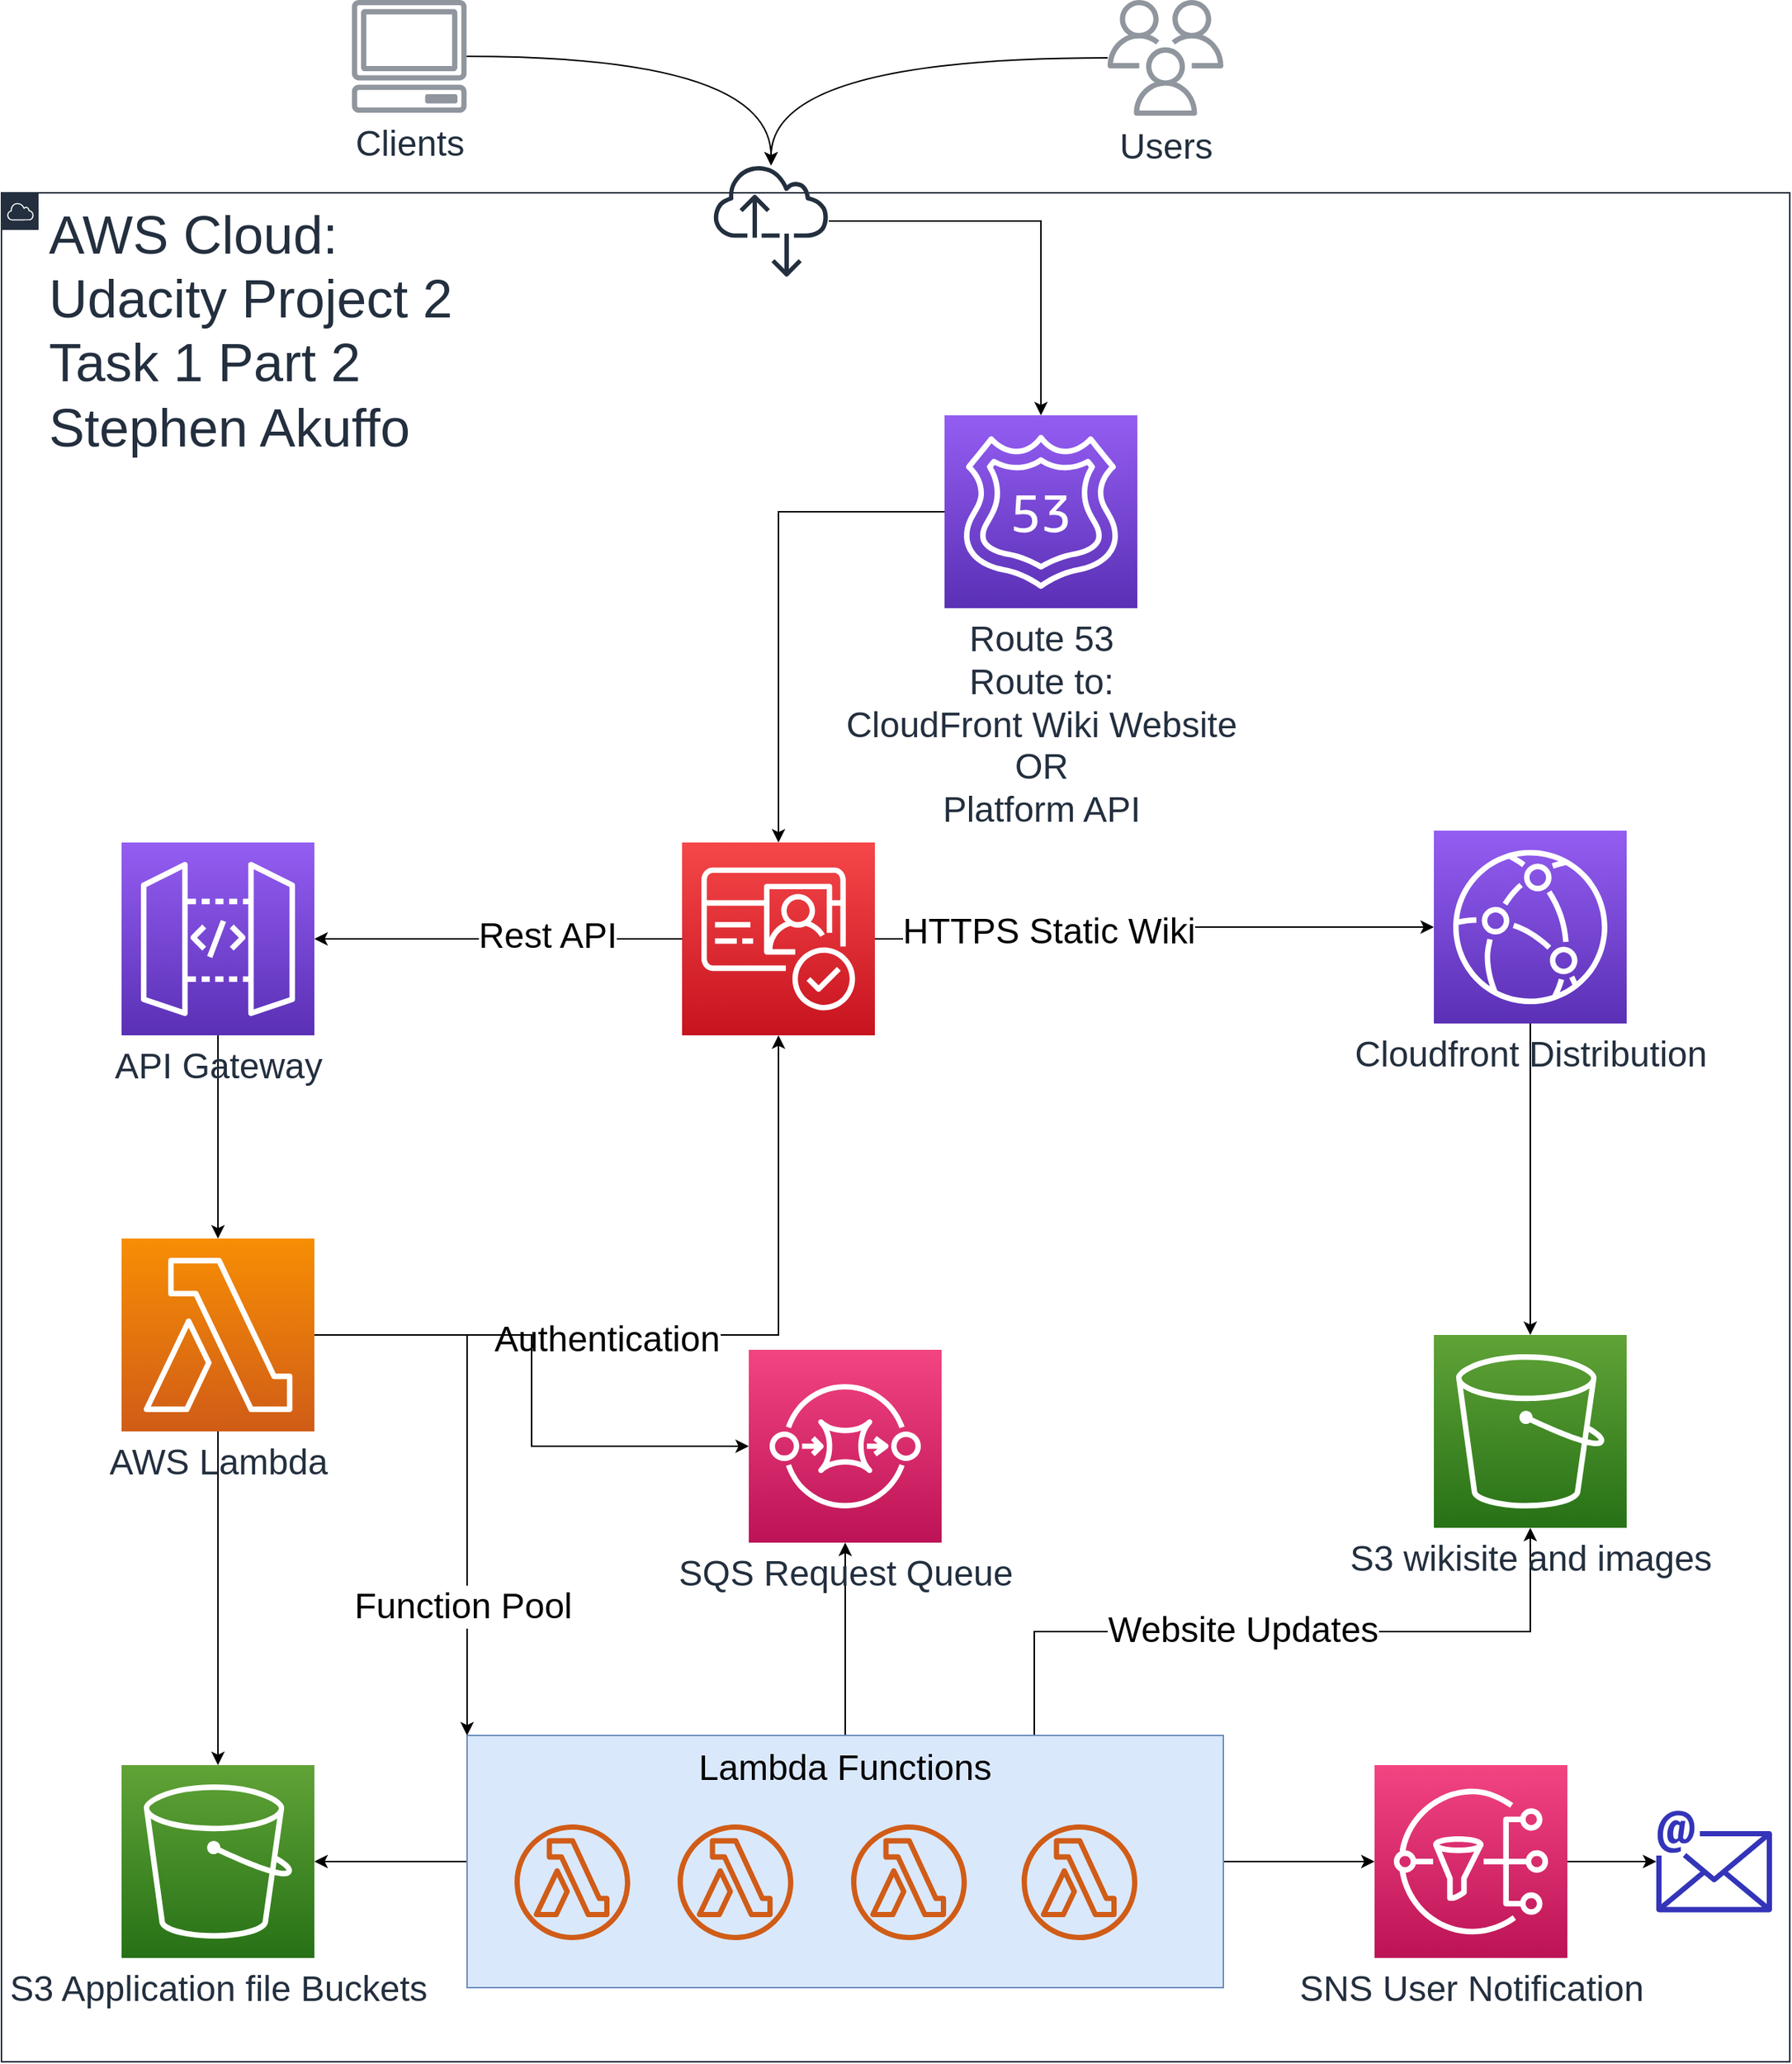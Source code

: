 <mxfile version="13.9.9" type="google"><diagram id="-6CaIfRGd6Bv1_ipE4Ak" name="Page-1"><mxGraphModel dx="3767" dy="2749" grid="1" gridSize="10" guides="1" tooltips="1" connect="1" arrows="1" fold="1" page="1" pageScale="1" pageWidth="827" pageHeight="1169" math="0" shadow="0"><root><mxCell id="0"/><mxCell id="1" parent="0"/><mxCell id="cGxvSvmtkL06RWkVl3vC-24" value="AWS Cloud" style="" parent="0"/><mxCell id="cGxvSvmtkL06RWkVl3vC-2" value="&lt;font style=&quot;font-size: 36px&quot;&gt;AWS Cloud:&lt;br&gt;Udacity Project 2&lt;br&gt;Task 1 Part 2&lt;br&gt;Stephen Akuffo&lt;br&gt;&lt;/font&gt;" style="points=[[0,0],[0.25,0],[0.5,0],[0.75,0],[1,0],[1,0.25],[1,0.5],[1,0.75],[1,1],[0.75,1],[0.5,1],[0.25,1],[0,1],[0,0.75],[0,0.5],[0,0.25]];outlineConnect=0;gradientColor=none;html=1;whiteSpace=wrap;fontSize=12;fontStyle=0;shape=mxgraph.aws4.group;grIcon=mxgraph.aws4.group_aws_cloud;strokeColor=#232F3E;fillColor=none;verticalAlign=top;align=left;spacingLeft=30;fontColor=#232F3E;dashed=0;" parent="cGxvSvmtkL06RWkVl3vC-24" vertex="1"><mxGeometry x="-106" y="-250" width="1206" height="1260" as="geometry"/></mxCell><mxCell id="cGxvSvmtkL06RWkVl3vC-25" value="Region" parent="0"/><mxCell id="cGxvSvmtkL06RWkVl3vC-26" value="VPC Layer" parent="0"/><mxCell id="cGxvSvmtkL06RWkVl3vC-28" value="Overlays" parent="0"/><mxCell id="jengc1RYNBf-eKnjDx24-63" style="edgeStyle=orthogonalEdgeStyle;rounded=0;orthogonalLoop=1;jettySize=auto;html=1;fontSize=24;" edge="1" parent="cGxvSvmtkL06RWkVl3vC-28" source="jengc1RYNBf-eKnjDx24-56" target="jengc1RYNBf-eKnjDx24-61"><mxGeometry relative="1" as="geometry"/></mxCell><mxCell id="jengc1RYNBf-eKnjDx24-74" style="edgeStyle=orthogonalEdgeStyle;rounded=0;orthogonalLoop=1;jettySize=auto;html=1;fontSize=24;" edge="1" parent="cGxvSvmtkL06RWkVl3vC-28" source="jengc1RYNBf-eKnjDx24-56" target="jengc1RYNBf-eKnjDx24-71"><mxGeometry relative="1" as="geometry"/></mxCell><mxCell id="jengc1RYNBf-eKnjDx24-76" style="edgeStyle=orthogonalEdgeStyle;rounded=0;orthogonalLoop=1;jettySize=auto;html=1;fontSize=24;" edge="1" parent="cGxvSvmtkL06RWkVl3vC-28" source="jengc1RYNBf-eKnjDx24-56" target="jengc1RYNBf-eKnjDx24-65"><mxGeometry relative="1" as="geometry"/></mxCell><mxCell id="jengc1RYNBf-eKnjDx24-77" style="edgeStyle=orthogonalEdgeStyle;rounded=0;orthogonalLoop=1;jettySize=auto;html=1;exitX=0.75;exitY=0;exitDx=0;exitDy=0;fontSize=24;" edge="1" parent="cGxvSvmtkL06RWkVl3vC-28" source="jengc1RYNBf-eKnjDx24-56" target="jengc1RYNBf-eKnjDx24-45"><mxGeometry relative="1" as="geometry"/></mxCell><mxCell id="jengc1RYNBf-eKnjDx24-78" value="Website Updates" style="edgeLabel;html=1;align=center;verticalAlign=middle;resizable=0;points=[];fontSize=24;" vertex="1" connectable="0" parent="jengc1RYNBf-eKnjDx24-77"><mxGeometry x="-0.11" y="1" relative="1" as="geometry"><mxPoint x="-1" as="offset"/></mxGeometry></mxCell><mxCell id="jengc1RYNBf-eKnjDx24-56" value="Lambda Functions" style="fillColor=#dae8fc;strokeColor=#6c8ebf;dashed=0;verticalAlign=top;fontStyle=0;fontSize=24;" vertex="1" parent="cGxvSvmtkL06RWkVl3vC-28"><mxGeometry x="208" y="790" width="510" height="170" as="geometry"/></mxCell><mxCell id="AkL3boGQ_D8RXxD9xnxL-65" value="&lt;font style=&quot;font-size: 24px&quot;&gt;Clients&lt;/font&gt;" style="outlineConnect=0;fontColor=#232F3E;gradientColor=none;fillColor=#232F3E;strokeColor=none;dashed=0;verticalLabelPosition=bottom;verticalAlign=top;align=center;html=1;fontSize=12;fontStyle=0;aspect=fixed;pointerEvents=1;shape=mxgraph.aws4.client;opacity=50;" parent="cGxvSvmtkL06RWkVl3vC-28" vertex="1"><mxGeometry x="130" y="-380" width="78" height="76" as="geometry"/></mxCell><mxCell id="AkL3boGQ_D8RXxD9xnxL-66" value="&lt;font style=&quot;font-size: 24px&quot;&gt;Users&lt;/font&gt;" style="outlineConnect=0;fontColor=#232F3E;gradientColor=none;fillColor=#232F3E;strokeColor=none;dashed=0;verticalLabelPosition=bottom;verticalAlign=top;align=center;html=1;fontSize=12;fontStyle=0;aspect=fixed;pointerEvents=1;shape=mxgraph.aws4.users;opacity=50;" parent="cGxvSvmtkL06RWkVl3vC-28" vertex="1"><mxGeometry x="640" y="-380" width="78" height="78" as="geometry"/></mxCell><mxCell id="AkL3boGQ_D8RXxD9xnxL-94" value="" style="outlineConnect=0;fontColor=#232F3E;gradientColor=none;fillColor=#232F3E;strokeColor=none;dashed=0;verticalLabelPosition=bottom;verticalAlign=top;align=center;html=1;fontSize=12;fontStyle=0;aspect=fixed;pointerEvents=1;shape=mxgraph.aws4.internet_alt2;" parent="cGxvSvmtkL06RWkVl3vC-28" vertex="1"><mxGeometry x="374" y="-270" width="78" height="78" as="geometry"/></mxCell><mxCell id="AkL3boGQ_D8RXxD9xnxL-96" style="edgeStyle=orthogonalEdgeStyle;curved=1;rounded=0;orthogonalLoop=1;jettySize=auto;html=1;" parent="cGxvSvmtkL06RWkVl3vC-28" source="AkL3boGQ_D8RXxD9xnxL-65" target="AkL3boGQ_D8RXxD9xnxL-94" edge="1"><mxGeometry relative="1" as="geometry"/></mxCell><mxCell id="AkL3boGQ_D8RXxD9xnxL-97" style="edgeStyle=orthogonalEdgeStyle;curved=1;rounded=0;orthogonalLoop=1;jettySize=auto;html=1;" parent="cGxvSvmtkL06RWkVl3vC-28" source="AkL3boGQ_D8RXxD9xnxL-66" target="AkL3boGQ_D8RXxD9xnxL-94" edge="1"><mxGeometry relative="1" as="geometry"/></mxCell><mxCell id="jengc1RYNBf-eKnjDx24-31" style="edgeStyle=orthogonalEdgeStyle;rounded=0;orthogonalLoop=1;jettySize=auto;html=1;fontSize=24;" edge="1" parent="cGxvSvmtkL06RWkVl3vC-28" source="jengc1RYNBf-eKnjDx24-25" target="jengc1RYNBf-eKnjDx24-30"><mxGeometry relative="1" as="geometry"/></mxCell><mxCell id="jengc1RYNBf-eKnjDx24-25" value="&lt;font style=&quot;font-size: 24px&quot;&gt;Route 53&lt;br&gt;Route to:&lt;br&gt;CloudFront Wiki Website &lt;br&gt;OR&lt;br&gt;Platform API&lt;br&gt;&lt;/font&gt;" style="outlineConnect=0;fontColor=#232F3E;gradientColor=#945DF2;gradientDirection=north;fillColor=#5A30B5;strokeColor=#ffffff;dashed=0;verticalLabelPosition=bottom;verticalAlign=top;align=center;html=1;fontSize=12;fontStyle=0;aspect=fixed;shape=mxgraph.aws4.resourceIcon;resIcon=mxgraph.aws4.route_53;" vertex="1" parent="cGxvSvmtkL06RWkVl3vC-28"><mxGeometry x="530" y="-100" width="130" height="130" as="geometry"/></mxCell><mxCell id="jengc1RYNBf-eKnjDx24-37" style="edgeStyle=orthogonalEdgeStyle;rounded=0;orthogonalLoop=1;jettySize=auto;html=1;fontSize=24;" edge="1" parent="cGxvSvmtkL06RWkVl3vC-28" source="jengc1RYNBf-eKnjDx24-27" target="jengc1RYNBf-eKnjDx24-36"><mxGeometry relative="1" as="geometry"/></mxCell><mxCell id="jengc1RYNBf-eKnjDx24-27" value="&lt;font style=&quot;font-size: 24px&quot;&gt;API Gateway&lt;/font&gt;" style="outlineConnect=0;fontColor=#232F3E;gradientColor=#945DF2;gradientDirection=north;fillColor=#5A30B5;strokeColor=#ffffff;dashed=0;verticalLabelPosition=bottom;verticalAlign=top;align=center;html=1;fontSize=12;fontStyle=0;aspect=fixed;shape=mxgraph.aws4.resourceIcon;resIcon=mxgraph.aws4.api_gateway;" vertex="1" parent="cGxvSvmtkL06RWkVl3vC-28"><mxGeometry x="-25" y="188" width="130" height="130" as="geometry"/></mxCell><mxCell id="jengc1RYNBf-eKnjDx24-46" style="edgeStyle=orthogonalEdgeStyle;rounded=0;orthogonalLoop=1;jettySize=auto;html=1;fontSize=24;" edge="1" parent="cGxvSvmtkL06RWkVl3vC-28" source="jengc1RYNBf-eKnjDx24-28" target="jengc1RYNBf-eKnjDx24-45"><mxGeometry relative="1" as="geometry"/></mxCell><mxCell id="jengc1RYNBf-eKnjDx24-28" value="&lt;font style=&quot;font-size: 24px&quot;&gt;Cloudfront Distribution&lt;/font&gt;" style="outlineConnect=0;fontColor=#232F3E;gradientColor=#945DF2;gradientDirection=north;fillColor=#5A30B5;strokeColor=#ffffff;dashed=0;verticalLabelPosition=bottom;verticalAlign=top;align=center;html=1;fontSize=12;fontStyle=0;aspect=fixed;shape=mxgraph.aws4.resourceIcon;resIcon=mxgraph.aws4.cloudfront;" vertex="1" parent="cGxvSvmtkL06RWkVl3vC-28"><mxGeometry x="860" y="180" width="130" height="130" as="geometry"/></mxCell><mxCell id="jengc1RYNBf-eKnjDx24-33" style="edgeStyle=orthogonalEdgeStyle;rounded=0;orthogonalLoop=1;jettySize=auto;html=1;fontSize=24;" edge="1" parent="cGxvSvmtkL06RWkVl3vC-28" source="jengc1RYNBf-eKnjDx24-30" target="jengc1RYNBf-eKnjDx24-28"><mxGeometry relative="1" as="geometry"/></mxCell><mxCell id="jengc1RYNBf-eKnjDx24-49" value="HTTPS Static Wiki" style="edgeLabel;html=1;align=center;verticalAlign=middle;resizable=0;points=[];fontSize=24;" vertex="1" connectable="0" parent="jengc1RYNBf-eKnjDx24-33"><mxGeometry x="-0.394" y="5" relative="1" as="geometry"><mxPoint as="offset"/></mxGeometry></mxCell><mxCell id="jengc1RYNBf-eKnjDx24-34" style="edgeStyle=orthogonalEdgeStyle;rounded=0;orthogonalLoop=1;jettySize=auto;html=1;fontSize=24;" edge="1" parent="cGxvSvmtkL06RWkVl3vC-28" source="jengc1RYNBf-eKnjDx24-30" target="jengc1RYNBf-eKnjDx24-27"><mxGeometry relative="1" as="geometry"/></mxCell><mxCell id="jengc1RYNBf-eKnjDx24-48" value="Rest API" style="edgeLabel;html=1;align=center;verticalAlign=middle;resizable=0;points=[];fontSize=24;" vertex="1" connectable="0" parent="jengc1RYNBf-eKnjDx24-34"><mxGeometry x="-0.266" y="-2" relative="1" as="geometry"><mxPoint as="offset"/></mxGeometry></mxCell><mxCell id="jengc1RYNBf-eKnjDx24-30" value="" style="outlineConnect=0;fontColor=#232F3E;gradientColor=#F54749;gradientDirection=north;fillColor=#C7131F;strokeColor=#ffffff;dashed=0;verticalLabelPosition=bottom;verticalAlign=top;align=center;html=1;fontSize=12;fontStyle=0;aspect=fixed;shape=mxgraph.aws4.resourceIcon;resIcon=mxgraph.aws4.cognito;" vertex="1" parent="cGxvSvmtkL06RWkVl3vC-28"><mxGeometry x="353" y="188" width="130" height="130" as="geometry"/></mxCell><mxCell id="jengc1RYNBf-eKnjDx24-39" style="edgeStyle=orthogonalEdgeStyle;rounded=0;orthogonalLoop=1;jettySize=auto;html=1;fontSize=24;" edge="1" parent="cGxvSvmtkL06RWkVl3vC-28" source="jengc1RYNBf-eKnjDx24-36" target="jengc1RYNBf-eKnjDx24-30"><mxGeometry relative="1" as="geometry"/></mxCell><mxCell id="jengc1RYNBf-eKnjDx24-47" value="Authentication" style="edgeLabel;html=1;align=center;verticalAlign=middle;resizable=0;points=[];fontSize=24;" vertex="1" connectable="0" parent="jengc1RYNBf-eKnjDx24-39"><mxGeometry x="-0.237" y="-3" relative="1" as="geometry"><mxPoint as="offset"/></mxGeometry></mxCell><mxCell id="jengc1RYNBf-eKnjDx24-66" style="edgeStyle=orthogonalEdgeStyle;rounded=0;orthogonalLoop=1;jettySize=auto;html=1;fontSize=24;" edge="1" parent="cGxvSvmtkL06RWkVl3vC-28" source="jengc1RYNBf-eKnjDx24-36" target="jengc1RYNBf-eKnjDx24-65"><mxGeometry relative="1" as="geometry"/></mxCell><mxCell id="jengc1RYNBf-eKnjDx24-75" style="edgeStyle=orthogonalEdgeStyle;rounded=0;orthogonalLoop=1;jettySize=auto;html=1;fontSize=24;" edge="1" parent="cGxvSvmtkL06RWkVl3vC-28" source="jengc1RYNBf-eKnjDx24-36" target="jengc1RYNBf-eKnjDx24-71"><mxGeometry relative="1" as="geometry"/></mxCell><mxCell id="jengc1RYNBf-eKnjDx24-79" style="edgeStyle=orthogonalEdgeStyle;rounded=0;orthogonalLoop=1;jettySize=auto;html=1;entryX=0;entryY=0;entryDx=0;entryDy=0;fontSize=24;" edge="1" parent="cGxvSvmtkL06RWkVl3vC-28" source="jengc1RYNBf-eKnjDx24-36" target="jengc1RYNBf-eKnjDx24-56"><mxGeometry relative="1" as="geometry"/></mxCell><mxCell id="jengc1RYNBf-eKnjDx24-80" value="Function Pool" style="edgeLabel;html=1;align=center;verticalAlign=middle;resizable=0;points=[];fontSize=24;" vertex="1" connectable="0" parent="jengc1RYNBf-eKnjDx24-79"><mxGeometry x="0.532" y="-3" relative="1" as="geometry"><mxPoint as="offset"/></mxGeometry></mxCell><mxCell id="jengc1RYNBf-eKnjDx24-36" value="&lt;font style=&quot;font-size: 24px&quot;&gt;AWS Lambda&lt;/font&gt;" style="outlineConnect=0;fontColor=#232F3E;gradientColor=#F78E04;gradientDirection=north;fillColor=#D05C17;strokeColor=#ffffff;dashed=0;verticalLabelPosition=bottom;verticalAlign=top;align=center;html=1;fontSize=12;fontStyle=0;aspect=fixed;shape=mxgraph.aws4.resourceIcon;resIcon=mxgraph.aws4.lambda;" vertex="1" parent="cGxvSvmtkL06RWkVl3vC-28"><mxGeometry x="-25" y="455" width="130" height="130" as="geometry"/></mxCell><mxCell id="jengc1RYNBf-eKnjDx24-45" value="&lt;font style=&quot;font-size: 24px&quot;&gt;S3 wikisite and images&lt;/font&gt;" style="outlineConnect=0;fontColor=#232F3E;gradientColor=#60A337;gradientDirection=north;fillColor=#277116;strokeColor=#ffffff;dashed=0;verticalLabelPosition=bottom;verticalAlign=top;align=center;html=1;fontSize=12;fontStyle=0;aspect=fixed;shape=mxgraph.aws4.resourceIcon;resIcon=mxgraph.aws4.s3;" vertex="1" parent="cGxvSvmtkL06RWkVl3vC-28"><mxGeometry x="860" y="520" width="130" height="130" as="geometry"/></mxCell><mxCell id="jengc1RYNBf-eKnjDx24-50" style="edgeStyle=orthogonalEdgeStyle;rounded=0;orthogonalLoop=1;jettySize=auto;html=1;fontSize=24;" edge="1" parent="cGxvSvmtkL06RWkVl3vC-28" source="AkL3boGQ_D8RXxD9xnxL-94" target="jengc1RYNBf-eKnjDx24-25"><mxGeometry relative="1" as="geometry"/></mxCell><mxCell id="jengc1RYNBf-eKnjDx24-52" value="" style="outlineConnect=0;fontColor=#232F3E;gradientColor=none;fillColor=#D05C17;strokeColor=none;dashed=0;verticalLabelPosition=bottom;verticalAlign=top;align=center;html=1;fontSize=12;fontStyle=0;aspect=fixed;pointerEvents=1;shape=mxgraph.aws4.lambda_function;" vertex="1" parent="cGxvSvmtkL06RWkVl3vC-28"><mxGeometry x="240" y="850" width="78" height="78" as="geometry"/></mxCell><mxCell id="jengc1RYNBf-eKnjDx24-53" value="" style="outlineConnect=0;fontColor=#232F3E;gradientColor=none;fillColor=#D05C17;strokeColor=none;dashed=0;verticalLabelPosition=bottom;verticalAlign=top;align=center;html=1;fontSize=12;fontStyle=0;aspect=fixed;pointerEvents=1;shape=mxgraph.aws4.lambda_function;" vertex="1" parent="cGxvSvmtkL06RWkVl3vC-28"><mxGeometry x="350" y="850" width="78" height="78" as="geometry"/></mxCell><mxCell id="jengc1RYNBf-eKnjDx24-54" value="" style="outlineConnect=0;fontColor=#232F3E;gradientColor=none;fillColor=#D05C17;strokeColor=none;dashed=0;verticalLabelPosition=bottom;verticalAlign=top;align=center;html=1;fontSize=12;fontStyle=0;aspect=fixed;pointerEvents=1;shape=mxgraph.aws4.lambda_function;" vertex="1" parent="cGxvSvmtkL06RWkVl3vC-28"><mxGeometry x="467" y="850" width="78" height="78" as="geometry"/></mxCell><mxCell id="jengc1RYNBf-eKnjDx24-55" value="" style="outlineConnect=0;fontColor=#232F3E;gradientColor=none;fillColor=#D05C17;strokeColor=none;dashed=0;verticalLabelPosition=bottom;verticalAlign=top;align=center;html=1;fontSize=12;fontStyle=0;aspect=fixed;pointerEvents=1;shape=mxgraph.aws4.lambda_function;" vertex="1" parent="cGxvSvmtkL06RWkVl3vC-28"><mxGeometry x="582" y="850" width="78" height="78" as="geometry"/></mxCell><mxCell id="jengc1RYNBf-eKnjDx24-64" style="edgeStyle=orthogonalEdgeStyle;rounded=0;orthogonalLoop=1;jettySize=auto;html=1;fontSize=24;" edge="1" parent="cGxvSvmtkL06RWkVl3vC-28" source="jengc1RYNBf-eKnjDx24-61" target="jengc1RYNBf-eKnjDx24-62"><mxGeometry relative="1" as="geometry"/></mxCell><mxCell id="jengc1RYNBf-eKnjDx24-61" value="&lt;font style=&quot;font-size: 24px&quot;&gt;SNS User Notification&lt;/font&gt;" style="outlineConnect=0;fontColor=#232F3E;gradientColor=#F34482;gradientDirection=north;fillColor=#BC1356;strokeColor=#ffffff;dashed=0;verticalLabelPosition=bottom;verticalAlign=top;align=center;html=1;fontSize=12;fontStyle=0;aspect=fixed;shape=mxgraph.aws4.resourceIcon;resIcon=mxgraph.aws4.sns;" vertex="1" parent="cGxvSvmtkL06RWkVl3vC-28"><mxGeometry x="820" y="810" width="130" height="130" as="geometry"/></mxCell><mxCell id="jengc1RYNBf-eKnjDx24-62" value="" style="outlineConnect=0;fontColor=#232F3E;gradientColor=none;fillColor=#3334B9;strokeColor=none;dashed=0;verticalLabelPosition=bottom;verticalAlign=top;align=center;html=1;fontSize=12;fontStyle=0;aspect=fixed;pointerEvents=1;shape=mxgraph.aws4.email;" vertex="1" parent="cGxvSvmtkL06RWkVl3vC-28"><mxGeometry x="1010" y="840.5" width="78" height="69" as="geometry"/></mxCell><mxCell id="jengc1RYNBf-eKnjDx24-65" value="&lt;font style=&quot;font-size: 24px&quot;&gt;SQS Request Queue&lt;/font&gt;" style="outlineConnect=0;fontColor=#232F3E;gradientColor=#F34482;gradientDirection=north;fillColor=#BC1356;strokeColor=#ffffff;dashed=0;verticalLabelPosition=bottom;verticalAlign=top;align=center;html=1;fontSize=12;fontStyle=0;aspect=fixed;shape=mxgraph.aws4.resourceIcon;resIcon=mxgraph.aws4.sqs;" vertex="1" parent="cGxvSvmtkL06RWkVl3vC-28"><mxGeometry x="398" y="530" width="130" height="130" as="geometry"/></mxCell><mxCell id="jengc1RYNBf-eKnjDx24-71" value="&lt;font style=&quot;font-size: 24px&quot;&gt;S3 Application file Buckets&lt;/font&gt;" style="outlineConnect=0;fontColor=#232F3E;gradientColor=#60A337;gradientDirection=north;fillColor=#277116;strokeColor=#ffffff;dashed=0;verticalLabelPosition=bottom;verticalAlign=top;align=center;html=1;fontSize=12;fontStyle=0;aspect=fixed;shape=mxgraph.aws4.resourceIcon;resIcon=mxgraph.aws4.s3;" vertex="1" parent="cGxvSvmtkL06RWkVl3vC-28"><mxGeometry x="-25" y="810" width="130" height="130" as="geometry"/></mxCell></root></mxGraphModel></diagram></mxfile>